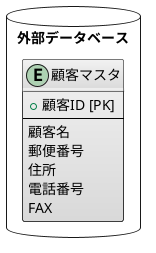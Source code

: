 @startuml

/'
  図の中で目立たせたいエンティティに着色するための
  色の名前（定数）を定義します。
'/
!define MAIN_ENTITY #E2EFDA-C6E0B4
!define MAIN_ENTITY_2 #FCE4D6-F8CBAD

/' 他の色も、用途が分りやすいように名前をつけます。 '/
!define METAL #F2F2F2-D9D9D9
!define MASTER_MARK_COLOR #AAFFAA
!define TRANSACTION_MARK_COLOR #FFAA00

/'
  デフォルトのスタイルを設定します。
  この場合の指定は class です。entity ではエラーになります。
'/
skinparam class{
  BackgroundColor METAL
  BorderColor Black
  ArrowColor Black
}

package "外部データベース" as ext <<Database>>{
  entity "顧客マスタ" as customer{
    + 顧客ID [PK]
    --
    顧客名
    郵便番号
    住所
    電話番号
    FAX
  }
}


@enduml